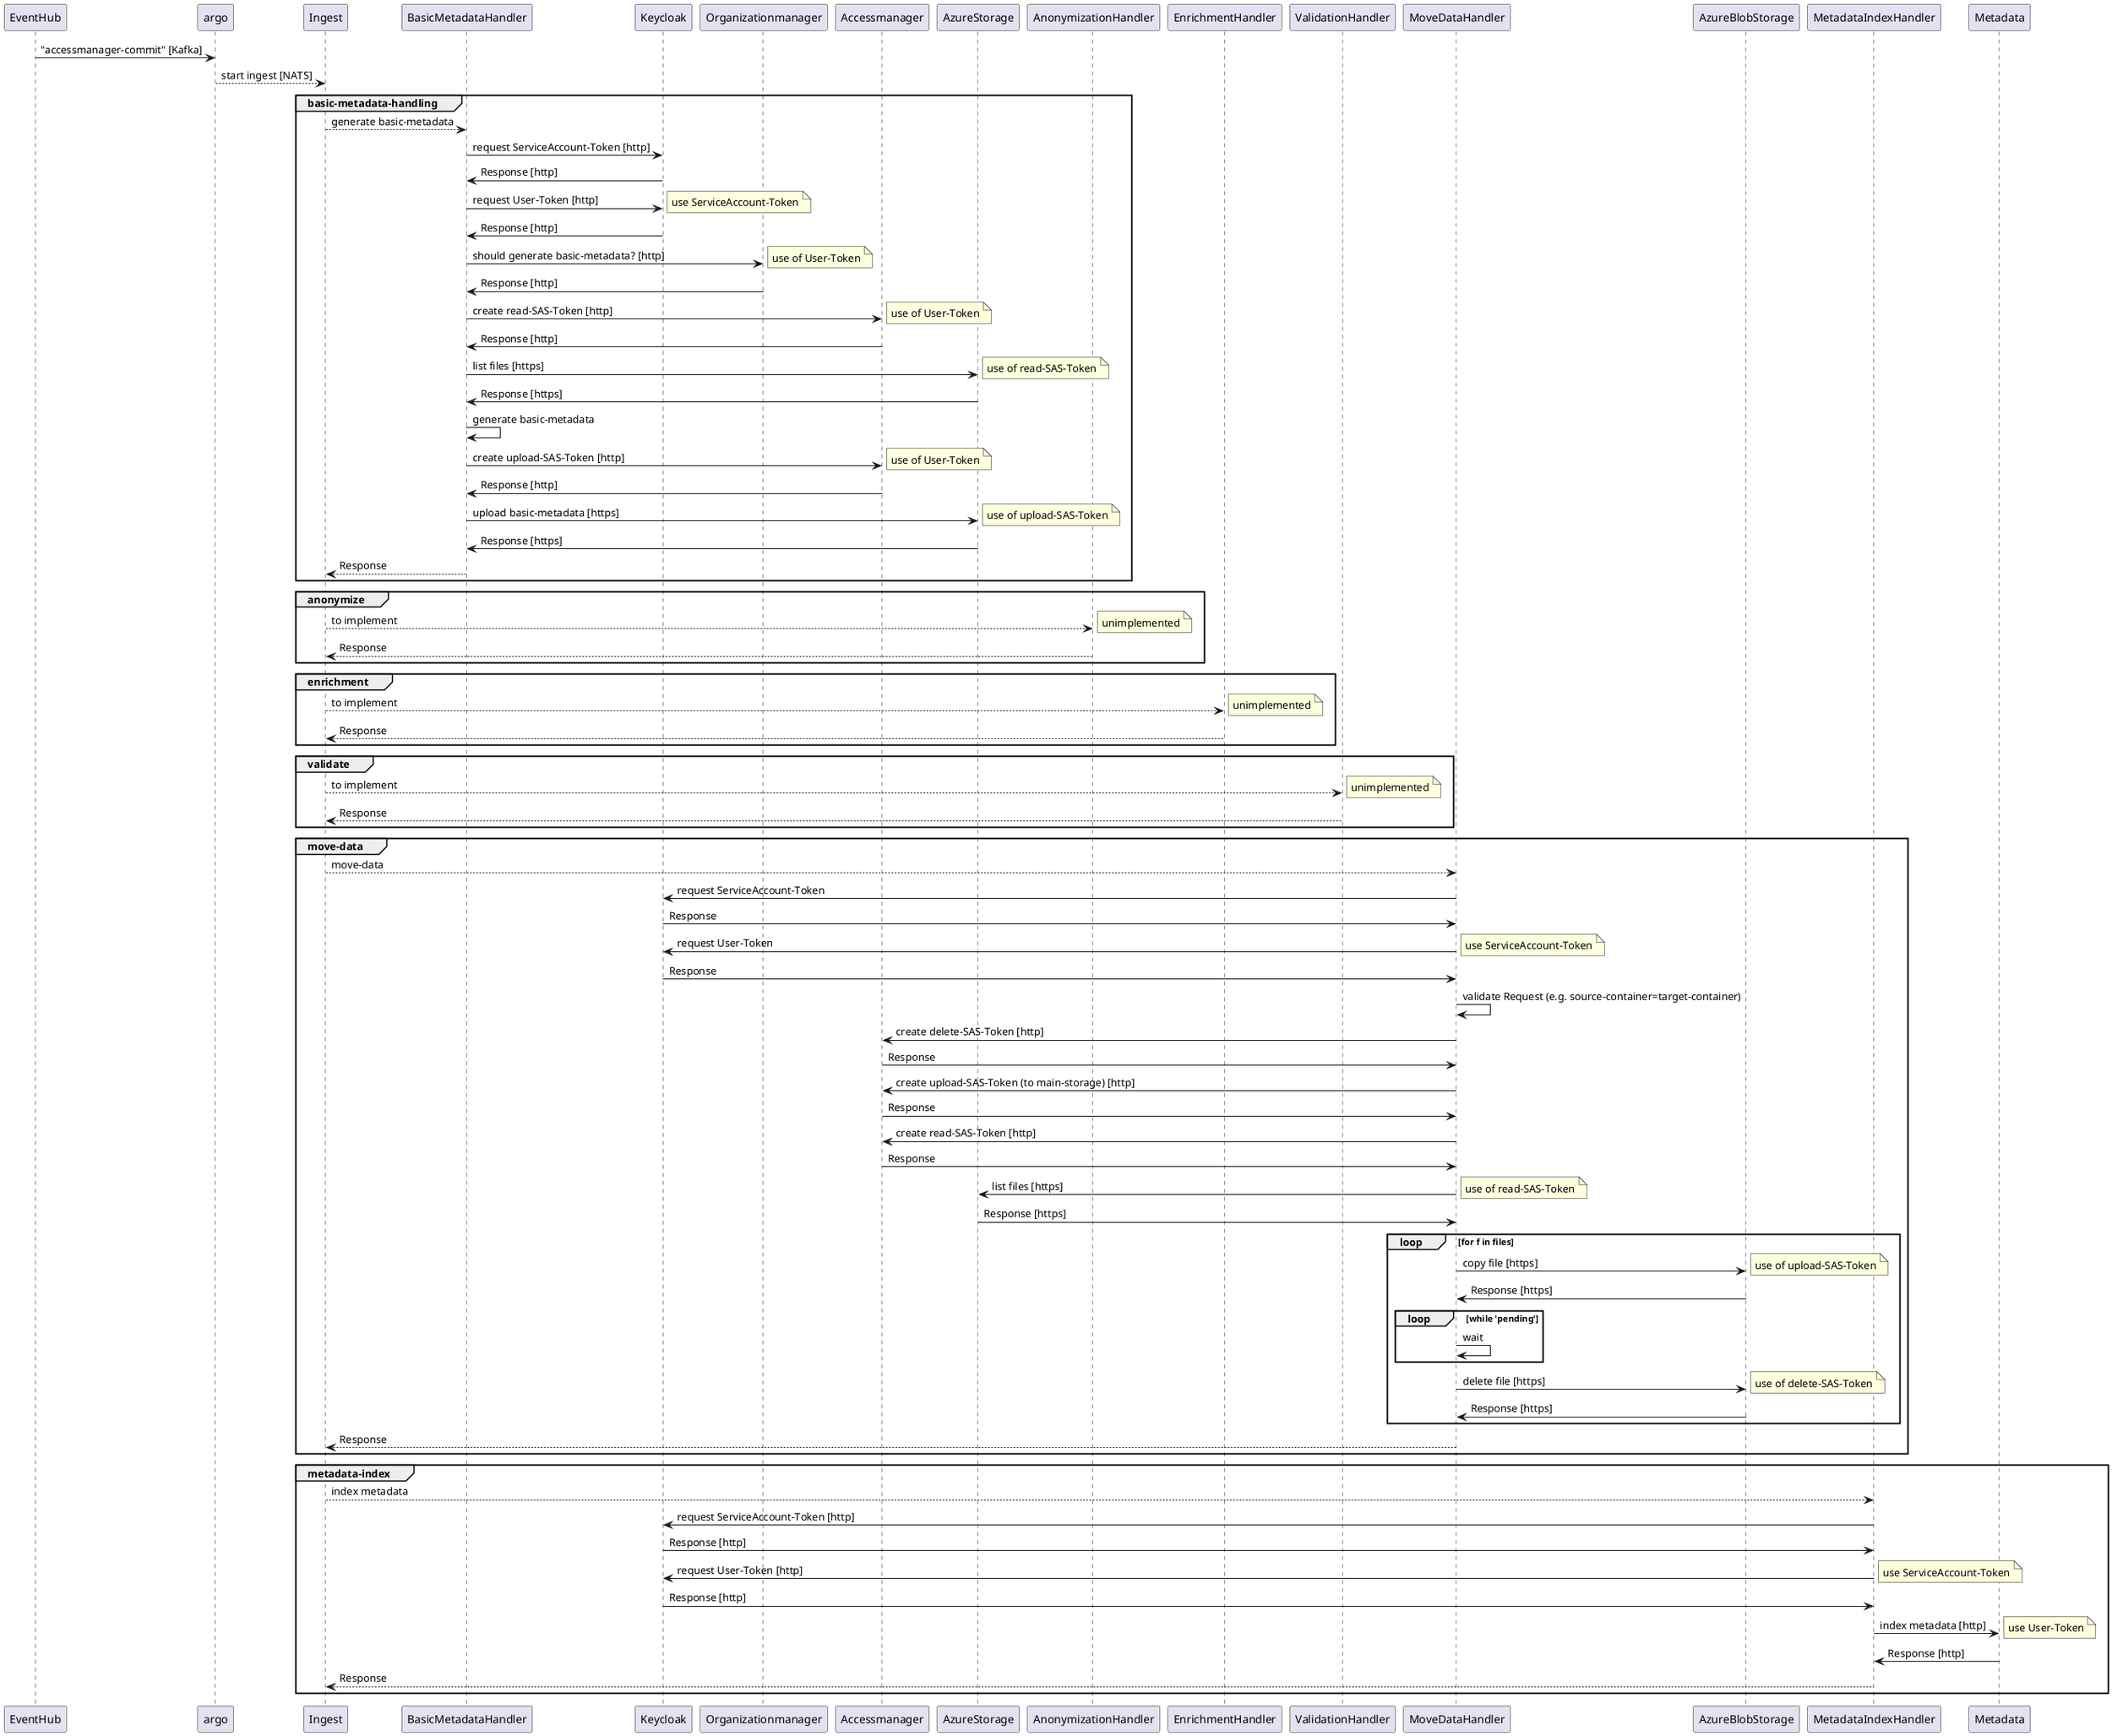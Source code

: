 @startuml

EventHub -> argo: "accessmanager-commit" [Kafka]
argo --> Ingest: start ingest [NATS]

group basic-metadata-handling
    Ingest --> BasicMetadataHandler: generate basic-metadata
    BasicMetadataHandler -> Keycloak: request ServiceAccount-Token [http]
    Keycloak -> BasicMetadataHandler: Response [http]
    BasicMetadataHandler -> Keycloak: request User-Token [http]
    note right: use ServiceAccount-Token
    Keycloak -> BasicMetadataHandler: Response [http]

    BasicMetadataHandler -> Organizationmanager: should generate basic-metadata? [http]
    note right: use of User-Token
    Organizationmanager -> BasicMetadataHandler: Response [http]

    BasicMetadataHandler -> Accessmanager: create read-SAS-Token [http]
    note right: use of User-Token
    Accessmanager -> BasicMetadataHandler: Response [http]

    BasicMetadataHandler -> AzureStorage: list files [https]
    note right: use of read-SAS-Token
    AzureStorage -> BasicMetadataHandler: Response [https]

    BasicMetadataHandler -> BasicMetadataHandler: generate basic-metadata

    BasicMetadataHandler -> Accessmanager: create upload-SAS-Token [http]
    note right: use of User-Token
    Accessmanager -> BasicMetadataHandler: Response [http]

    BasicMetadataHandler -> AzureStorage: upload basic-metadata [https]
    note right: use of upload-SAS-Token
    AzureStorage -> BasicMetadataHandler: Response [https]

    BasicMetadataHandler --> Ingest: Response
end

group anonymize
    Ingest --> AnonymizationHandler: to implement
    note right: unimplemented
    AnonymizationHandler --> Ingest: Response
end

group enrichment
    Ingest -->EnrichmentHandler: to implement
    note right: unimplemented
    EnrichmentHandler --> Ingest: Response
end

group validate
    Ingest -->ValidationHandler: to implement
    note right: unimplemented
    ValidationHandler --> Ingest: Response
end

group move-data
    Ingest -->MoveDataHandler: move-data
    MoveDataHandler -> Keycloak: request ServiceAccount-Token
    Keycloak -> MoveDataHandler: Response
    MoveDataHandler -> Keycloak: request User-Token
    note right: use ServiceAccount-Token
    Keycloak -> MoveDataHandler: Response

    MoveDataHandler -> MoveDataHandler: validate Request (e.g. source-container=target-container)

    MoveDataHandler -> Accessmanager: create delete-SAS-Token [http]
    Accessmanager -> MoveDataHandler: Response

    MoveDataHandler -> Accessmanager: create upload-SAS-Token (to main-storage) [http]
    Accessmanager -> MoveDataHandler: Response

    MoveDataHandler -> Accessmanager: create read-SAS-Token [http]
    Accessmanager -> MoveDataHandler: Response

    MoveDataHandler -> AzureStorage: list files [https]
    note right: use of read-SAS-Token
    AzureStorage -> MoveDataHandler: Response [https]

    loop for f in files
        MoveDataHandler -> AzureBlobStorage: copy file [https]
        note right: use of upload-SAS-Token
        AzureBlobStorage -> MoveDataHandler: Response [https]

        loop while 'pending'
            MoveDataHandler -> MoveDataHandler: wait
        end

        MoveDataHandler -> AzureBlobStorage: delete file [https]
        note right: use of delete-SAS-Token
        AzureBlobStorage -> MoveDataHandler: Response [https]
    end

    MoveDataHandler --> Ingest: Response
end

group metadata-index
    Ingest -->MetadataIndexHandler: index metadata
    MetadataIndexHandler -> Keycloak: request ServiceAccount-Token [http]
    Keycloak -> MetadataIndexHandler: Response [http]
    
    MetadataIndexHandler -> Keycloak: request User-Token [http]
    note right: use ServiceAccount-Token
    Keycloak -> MetadataIndexHandler: Response [http]

    MetadataIndexHandler -> Metadata: index metadata [http]
    note right: use User-Token
    Metadata -> MetadataIndexHandler: Response [http]
    MetadataIndexHandler --> Ingest: Response
end
@enduml